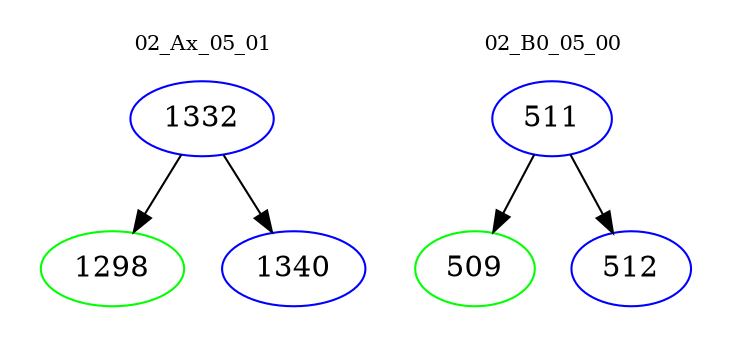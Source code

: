 digraph{
subgraph cluster_0 {
color = white
label = "02_Ax_05_01";
fontsize=10;
T0_1332 [label="1332", color="blue"]
T0_1332 -> T0_1298 [color="black"]
T0_1298 [label="1298", color="green"]
T0_1332 -> T0_1340 [color="black"]
T0_1340 [label="1340", color="blue"]
}
subgraph cluster_1 {
color = white
label = "02_B0_05_00";
fontsize=10;
T1_511 [label="511", color="blue"]
T1_511 -> T1_509 [color="black"]
T1_509 [label="509", color="green"]
T1_511 -> T1_512 [color="black"]
T1_512 [label="512", color="blue"]
}
}
